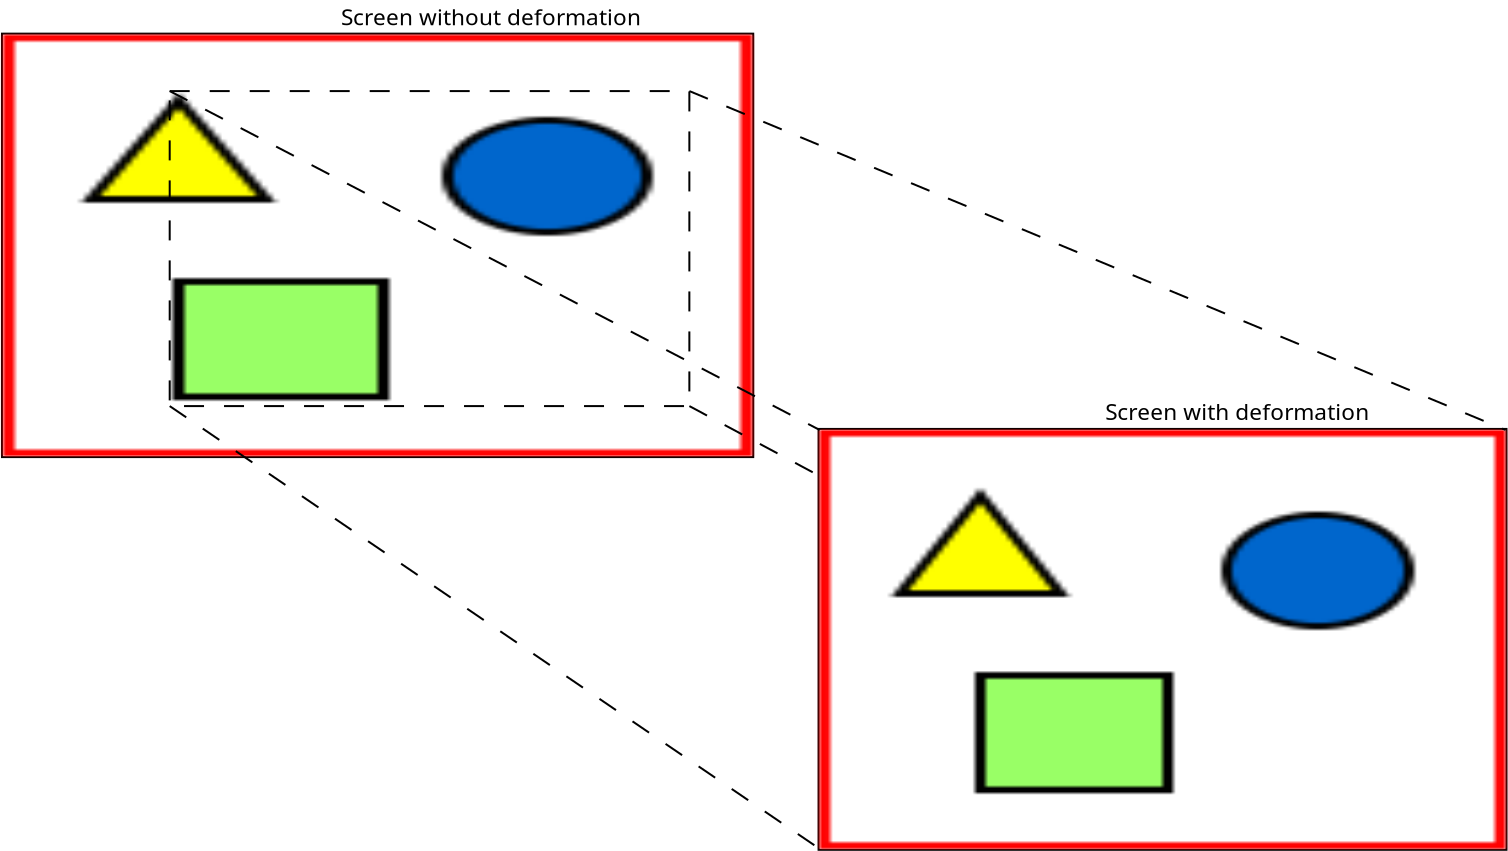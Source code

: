 <?xml version="1.0" encoding="UTF-8"?>
<dia:diagram xmlns:dia="http://www.lysator.liu.se/~alla/dia/">
  <dia:layer name="Background" visible="true" active="true">
    <dia:object type="Standard - Image" version="0" id="O0">
      <dia:attribute name="obj_pos">
        <dia:point val="4.096,44.544"/>
      </dia:attribute>
      <dia:attribute name="obj_bb">
        <dia:rectangle val="4.046,44.495;41.607,65.666"/>
      </dia:attribute>
      <dia:attribute name="elem_corner">
        <dia:point val="4.096,44.544"/>
      </dia:attribute>
      <dia:attribute name="elem_width">
        <dia:real val="37.461"/>
      </dia:attribute>
      <dia:attribute name="elem_height">
        <dia:real val="21.072"/>
      </dia:attribute>
      <dia:attribute name="draw_border">
        <dia:boolean val="true"/>
      </dia:attribute>
      <dia:attribute name="keep_aspect">
        <dia:boolean val="true"/>
      </dia:attribute>
      <dia:attribute name="file">
        <dia:string>#/home/douaille/Pictures/Screenshot.png#</dia:string>
      </dia:attribute>
    </dia:object>
    <dia:object type="Standard - Image" version="0" id="O1">
      <dia:attribute name="obj_pos">
        <dia:point val="44.925,64.308"/>
      </dia:attribute>
      <dia:attribute name="obj_bb">
        <dia:rectangle val="44.875,64.258;79.271,85.302"/>
      </dia:attribute>
      <dia:attribute name="elem_corner">
        <dia:point val="44.925,64.308"/>
      </dia:attribute>
      <dia:attribute name="elem_width">
        <dia:real val="34.295"/>
      </dia:attribute>
      <dia:attribute name="elem_height">
        <dia:real val="20.944"/>
      </dia:attribute>
      <dia:attribute name="draw_border">
        <dia:boolean val="true"/>
      </dia:attribute>
      <dia:attribute name="keep_aspect">
        <dia:boolean val="true"/>
      </dia:attribute>
      <dia:attribute name="file">
        <dia:string>#/home/douaille/Pictures/screen2.png#</dia:string>
      </dia:attribute>
    </dia:object>
    <dia:object type="Standard - Box" version="0" id="O2">
      <dia:attribute name="obj_pos">
        <dia:point val="12.431,47.366"/>
      </dia:attribute>
      <dia:attribute name="obj_bb">
        <dia:rectangle val="12.381,47.316;38.465,63.166"/>
      </dia:attribute>
      <dia:attribute name="elem_corner">
        <dia:point val="12.431,47.366"/>
      </dia:attribute>
      <dia:attribute name="elem_width">
        <dia:real val="25.983"/>
      </dia:attribute>
      <dia:attribute name="elem_height">
        <dia:real val="15.75"/>
      </dia:attribute>
      <dia:attribute name="border_width">
        <dia:real val="0.1"/>
      </dia:attribute>
      <dia:attribute name="show_background">
        <dia:boolean val="false"/>
      </dia:attribute>
      <dia:attribute name="line_style">
        <dia:enum val="1"/>
      </dia:attribute>
    </dia:object>
    <dia:object type="Standard - Line" version="0" id="O3">
      <dia:attribute name="obj_pos">
        <dia:point val="12.431,63.116"/>
      </dia:attribute>
      <dia:attribute name="obj_bb">
        <dia:rectangle val="12.362,63.046;44.995,85.322"/>
      </dia:attribute>
      <dia:attribute name="conn_endpoints">
        <dia:point val="12.431,63.116"/>
        <dia:point val="44.925,85.252"/>
      </dia:attribute>
      <dia:attribute name="numcp">
        <dia:int val="1"/>
      </dia:attribute>
      <dia:attribute name="line_style">
        <dia:enum val="1"/>
      </dia:attribute>
      <dia:connections>
        <dia:connection handle="0" to="O2" connection="5"/>
        <dia:connection handle="1" to="O1" connection="5"/>
      </dia:connections>
    </dia:object>
    <dia:object type="Standard - Line" version="0" id="O4">
      <dia:attribute name="obj_pos">
        <dia:point val="12.431,47.366"/>
      </dia:attribute>
      <dia:attribute name="obj_bb">
        <dia:rectangle val="12.364,47.299;44.993,64.376"/>
      </dia:attribute>
      <dia:attribute name="conn_endpoints">
        <dia:point val="12.431,47.366"/>
        <dia:point val="44.925,64.308"/>
      </dia:attribute>
      <dia:attribute name="numcp">
        <dia:int val="1"/>
      </dia:attribute>
      <dia:attribute name="line_style">
        <dia:enum val="1"/>
      </dia:attribute>
      <dia:connections>
        <dia:connection handle="0" to="O2" connection="0"/>
        <dia:connection handle="1" to="O1" connection="0"/>
      </dia:connections>
    </dia:object>
    <dia:object type="Standard - Line" version="0" id="O5">
      <dia:attribute name="obj_pos">
        <dia:point val="38.415,47.366"/>
      </dia:attribute>
      <dia:attribute name="obj_bb">
        <dia:rectangle val="38.349,47.301;79.286,64.373"/>
      </dia:attribute>
      <dia:attribute name="conn_endpoints">
        <dia:point val="38.415,47.366"/>
        <dia:point val="79.221,64.308"/>
      </dia:attribute>
      <dia:attribute name="numcp">
        <dia:int val="1"/>
      </dia:attribute>
      <dia:attribute name="line_style">
        <dia:enum val="1"/>
      </dia:attribute>
      <dia:connections>
        <dia:connection handle="0" to="O2" connection="2"/>
        <dia:connection handle="1" to="O1" connection="2"/>
      </dia:connections>
    </dia:object>
    <dia:object type="Standard - Line" version="0" id="O6">
      <dia:attribute name="obj_pos">
        <dia:point val="38.415,63.116"/>
      </dia:attribute>
      <dia:attribute name="obj_bb">
        <dia:rectangle val="38.347,63.048;44.838,66.595"/>
      </dia:attribute>
      <dia:attribute name="conn_endpoints">
        <dia:point val="38.415,63.116"/>
        <dia:point val="44.771,66.528"/>
      </dia:attribute>
      <dia:attribute name="numcp">
        <dia:int val="1"/>
      </dia:attribute>
      <dia:attribute name="line_style">
        <dia:enum val="1"/>
      </dia:attribute>
      <dia:connections>
        <dia:connection handle="0" to="O2" connection="7"/>
      </dia:connections>
    </dia:object>
    <dia:object type="Standard - Text" version="1" id="O7">
      <dia:attribute name="obj_pos">
        <dia:point val="20.99,44.069"/>
      </dia:attribute>
      <dia:attribute name="obj_bb">
        <dia:rectangle val="20.99,43.02;36.747,44.337"/>
      </dia:attribute>
      <dia:attribute name="text">
        <dia:composite type="text">
          <dia:attribute name="string">
            <dia:string>#Screen without deformation#</dia:string>
          </dia:attribute>
          <dia:attribute name="font">
            <dia:font family="sans" style="0" name="Helvetica"/>
          </dia:attribute>
          <dia:attribute name="height">
            <dia:real val="1.411"/>
          </dia:attribute>
          <dia:attribute name="pos">
            <dia:point val="20.99,44.069"/>
          </dia:attribute>
          <dia:attribute name="color">
            <dia:color val="#000000"/>
          </dia:attribute>
          <dia:attribute name="alignment">
            <dia:enum val="0"/>
          </dia:attribute>
        </dia:composite>
      </dia:attribute>
      <dia:attribute name="valign">
        <dia:enum val="3"/>
      </dia:attribute>
    </dia:object>
    <dia:object type="Standard - Text" version="1" id="O8">
      <dia:attribute name="obj_pos">
        <dia:point val="59.208,63.809"/>
      </dia:attribute>
      <dia:attribute name="obj_bb">
        <dia:rectangle val="59.208,62.759;73.115,64.077"/>
      </dia:attribute>
      <dia:attribute name="text">
        <dia:composite type="text">
          <dia:attribute name="string">
            <dia:string>#Screen with deformation#</dia:string>
          </dia:attribute>
          <dia:attribute name="font">
            <dia:font family="sans" style="0" name="Helvetica"/>
          </dia:attribute>
          <dia:attribute name="height">
            <dia:real val="1.411"/>
          </dia:attribute>
          <dia:attribute name="pos">
            <dia:point val="59.208,63.809"/>
          </dia:attribute>
          <dia:attribute name="color">
            <dia:color val="#000000"/>
          </dia:attribute>
          <dia:attribute name="alignment">
            <dia:enum val="0"/>
          </dia:attribute>
        </dia:composite>
      </dia:attribute>
      <dia:attribute name="valign">
        <dia:enum val="3"/>
      </dia:attribute>
    </dia:object>
  </dia:layer>
</dia:diagram>
